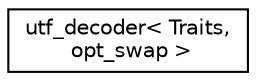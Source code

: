 digraph "Graphical Class Hierarchy"
{
  edge [fontname="Helvetica",fontsize="10",labelfontname="Helvetica",labelfontsize="10"];
  node [fontname="Helvetica",fontsize="10",shape=record];
  rankdir="LR";
  Node0 [label="utf_decoder\< Traits,\l opt_swap \>",height=0.2,width=0.4,color="black", fillcolor="white", style="filled",URL="$structutf__decoder.html"];
}
